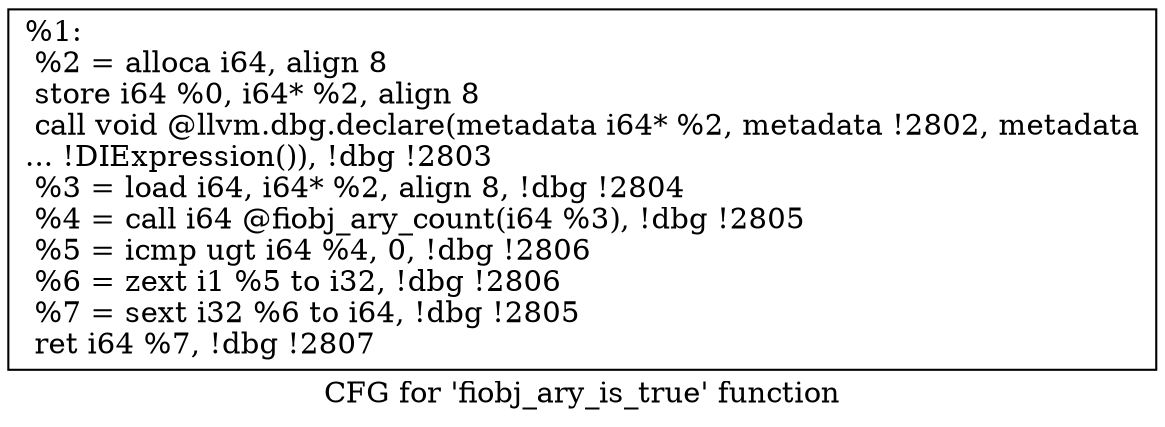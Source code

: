 digraph "CFG for 'fiobj_ary_is_true' function" {
	label="CFG for 'fiobj_ary_is_true' function";

	Node0x556851a43d80 [shape=record,label="{%1:\l  %2 = alloca i64, align 8\l  store i64 %0, i64* %2, align 8\l  call void @llvm.dbg.declare(metadata i64* %2, metadata !2802, metadata\l... !DIExpression()), !dbg !2803\l  %3 = load i64, i64* %2, align 8, !dbg !2804\l  %4 = call i64 @fiobj_ary_count(i64 %3), !dbg !2805\l  %5 = icmp ugt i64 %4, 0, !dbg !2806\l  %6 = zext i1 %5 to i32, !dbg !2806\l  %7 = sext i32 %6 to i64, !dbg !2805\l  ret i64 %7, !dbg !2807\l}"];
}
